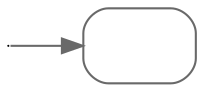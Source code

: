 digraph
{
  vcsn_context = "lal_char(ab)_b"
  rankdir = LR
  {
    node [shape = point, width = 0]
    I0
  }
  {
    node [shape = circle]
    0 [label = "", shape = box, style = rounded] [color = DimGray]
  }
  I0 -> 0 [color = DimGray]
}
